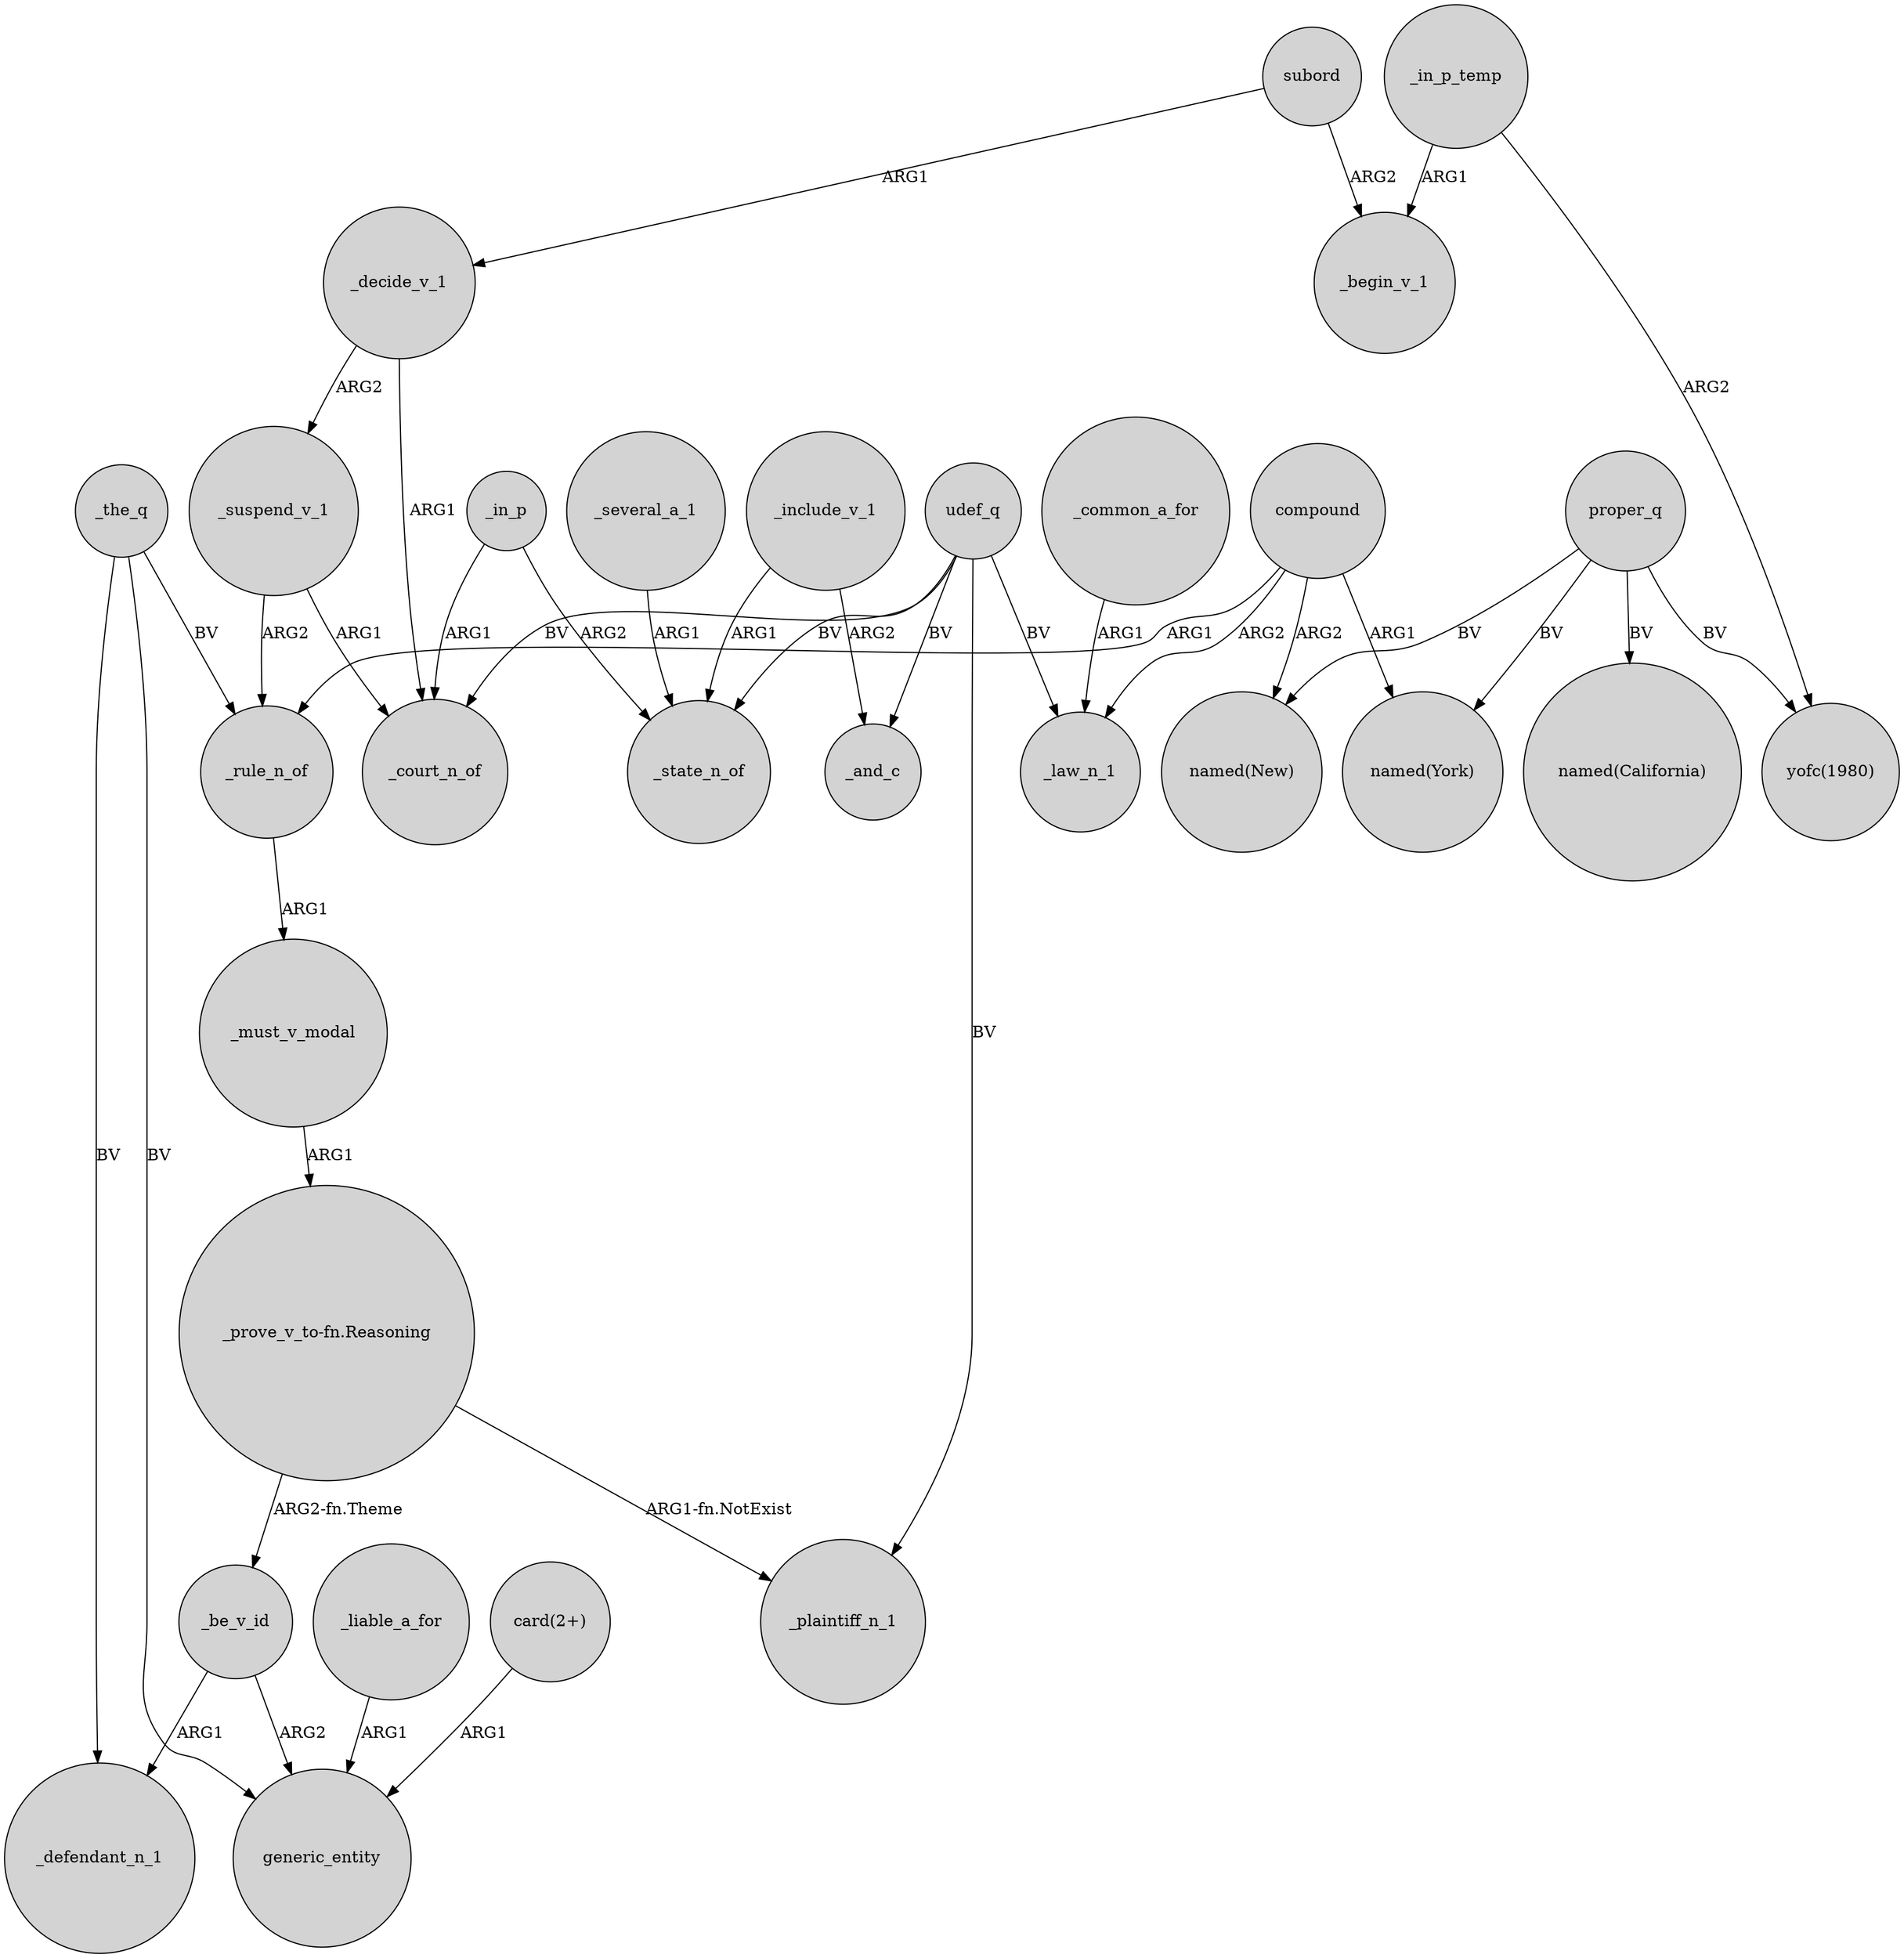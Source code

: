 digraph {
	node [shape=circle style=filled]
	_include_v_1 -> _and_c [label=ARG2]
	_the_q -> generic_entity [label=BV]
	_liable_a_for -> generic_entity [label=ARG1]
	compound -> "named(New)" [label=ARG2]
	_in_p_temp -> "yofc(1980)" [label=ARG2]
	proper_q -> "named(New)" [label=BV]
	"_prove_v_to-fn.Reasoning" -> _plaintiff_n_1 [label="ARG1-fn.NotExist"]
	compound -> _rule_n_of [label=ARG1]
	udef_q -> _state_n_of [label=BV]
	_suspend_v_1 -> _rule_n_of [label=ARG2]
	udef_q -> _court_n_of [label=BV]
	subord -> _decide_v_1 [label=ARG1]
	_must_v_modal -> "_prove_v_to-fn.Reasoning" [label=ARG1]
	_include_v_1 -> _state_n_of [label=ARG1]
	proper_q -> "named(California)" [label=BV]
	_decide_v_1 -> _suspend_v_1 [label=ARG2]
	_the_q -> _defendant_n_1 [label=BV]
	_in_p_temp -> _begin_v_1 [label=ARG1]
	udef_q -> _law_n_1 [label=BV]
	_in_p -> _state_n_of [label=ARG2]
	_common_a_for -> _law_n_1 [label=ARG1]
	_be_v_id -> generic_entity [label=ARG2]
	udef_q -> _plaintiff_n_1 [label=BV]
	compound -> "named(York)" [label=ARG1]
	_rule_n_of -> _must_v_modal [label=ARG1]
	"_prove_v_to-fn.Reasoning" -> _be_v_id [label="ARG2-fn.Theme"]
	subord -> _begin_v_1 [label=ARG2]
	proper_q -> "yofc(1980)" [label=BV]
	_be_v_id -> _defendant_n_1 [label=ARG1]
	_the_q -> _rule_n_of [label=BV]
	"card(2+)" -> generic_entity [label=ARG1]
	_in_p -> _court_n_of [label=ARG1]
	_several_a_1 -> _state_n_of [label=ARG1]
	_decide_v_1 -> _court_n_of [label=ARG1]
	proper_q -> "named(York)" [label=BV]
	udef_q -> _and_c [label=BV]
	compound -> _law_n_1 [label=ARG2]
	_suspend_v_1 -> _court_n_of [label=ARG1]
}
